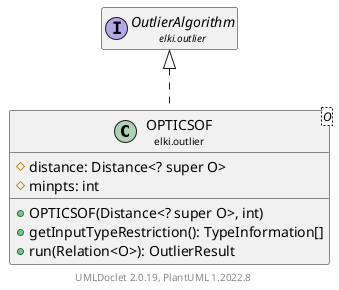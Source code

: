 @startuml
    remove .*\.(Instance|Par|Parameterizer|Factory)$
    set namespaceSeparator none
    hide empty fields
    hide empty methods

    class "<size:14>OPTICSOF\n<size:10>elki.outlier" as elki.outlier.OPTICSOF<O> [[OPTICSOF.html]] {
        #distance: Distance<? super O>
        #minpts: int
        +OPTICSOF(Distance<? super O>, int)
        +getInputTypeRestriction(): TypeInformation[]
        +run(Relation<O>): OutlierResult
    }

    interface "<size:14>OutlierAlgorithm\n<size:10>elki.outlier" as elki.outlier.OutlierAlgorithm [[OutlierAlgorithm.html]]
    class "<size:14>OPTICSOF.Par\n<size:10>elki.outlier" as elki.outlier.OPTICSOF.Par<O> [[OPTICSOF.Par.html]]

    elki.outlier.OutlierAlgorithm <|.. elki.outlier.OPTICSOF
    elki.outlier.OPTICSOF +-- elki.outlier.OPTICSOF.Par

    center footer UMLDoclet 2.0.19, PlantUML 1.2022.8
@enduml
